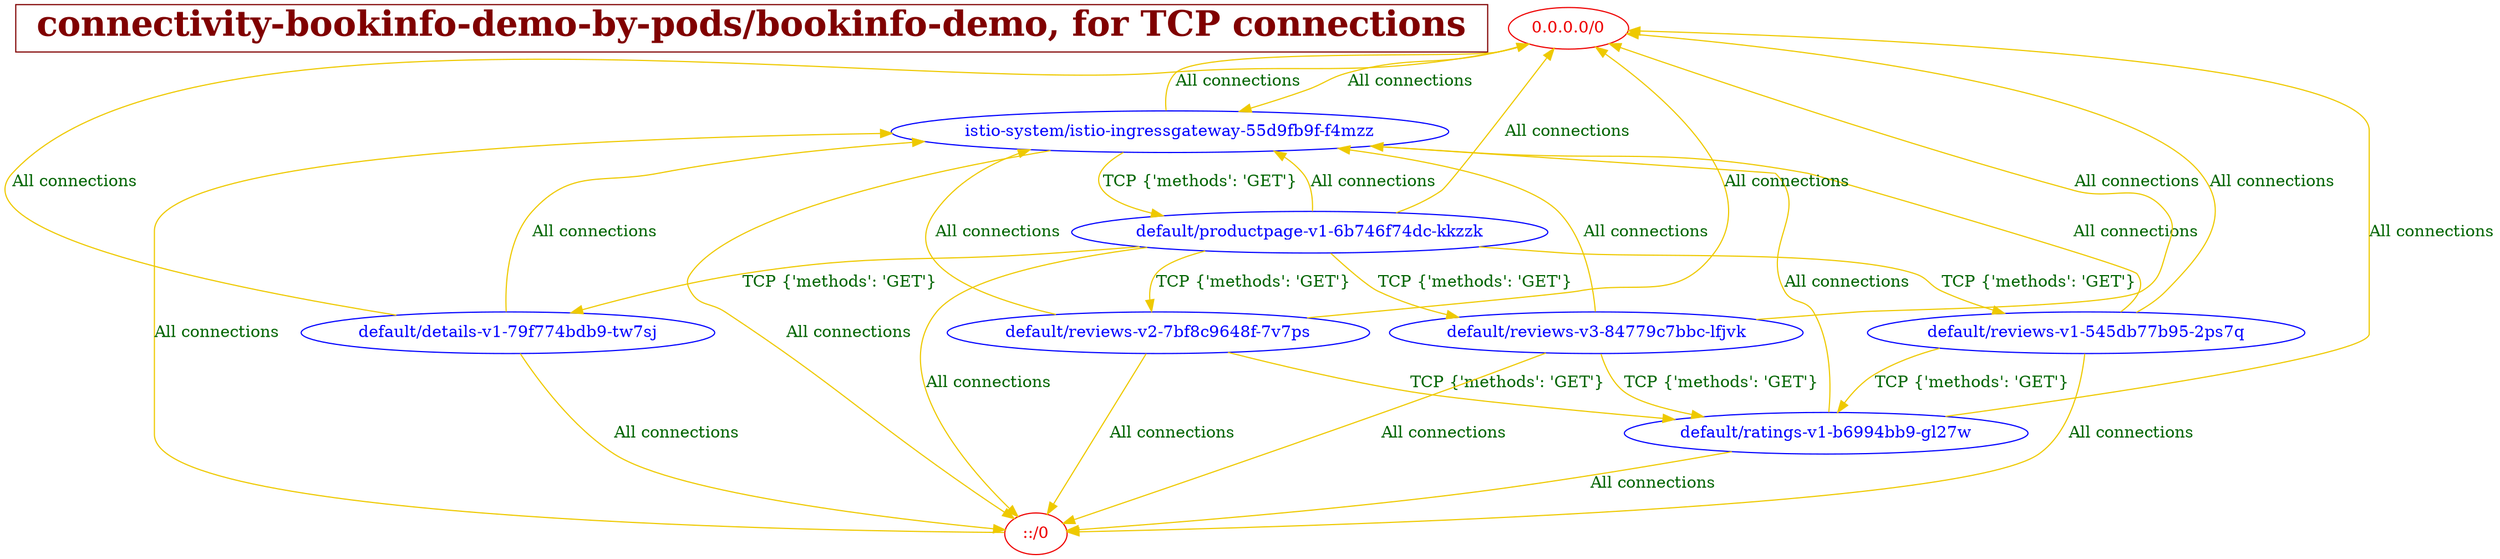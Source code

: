 // The Connectivity Graph of bookinfo-demo, for TCP connections
digraph {
	HEADER [shape="box" label=< <B>connectivity-bookinfo-demo-by-pods/bookinfo-demo, for TCP connections</B> > fontsize=30 color=webmaroon fontcolor=webmaroon];
	"0.0.0.0/0" [label="0.0.0.0/0" color="red2" fontcolor="red2"]
	"::/0" [label="::/0" color="red2" fontcolor="red2"]
	"default/details-v1-79f774bdb9-tw7sj" [label="default/details-v1-79f774bdb9-tw7sj" color="blue" fontcolor="blue"]
	"default/productpage-v1-6b746f74dc-kkzzk" [label="default/productpage-v1-6b746f74dc-kkzzk" color="blue" fontcolor="blue"]
	"default/ratings-v1-b6994bb9-gl27w" [label="default/ratings-v1-b6994bb9-gl27w" color="blue" fontcolor="blue"]
	"default/reviews-v1-545db77b95-2ps7q" [label="default/reviews-v1-545db77b95-2ps7q" color="blue" fontcolor="blue"]
	"default/reviews-v2-7bf8c9648f-7v7ps" [label="default/reviews-v2-7bf8c9648f-7v7ps" color="blue" fontcolor="blue"]
	"default/reviews-v3-84779c7bbc-lfjvk" [label="default/reviews-v3-84779c7bbc-lfjvk" color="blue" fontcolor="blue"]
	"istio-system/istio-ingressgateway-55d9fb9f-f4mzz" [label="istio-system/istio-ingressgateway-55d9fb9f-f4mzz" color="blue" fontcolor="blue"]
	"0.0.0.0/0" -> "istio-system/istio-ingressgateway-55d9fb9f-f4mzz" [label="All connections" color="gold2" fontcolor="darkgreen"]
	"::/0" -> "istio-system/istio-ingressgateway-55d9fb9f-f4mzz" [label="All connections" color="gold2" fontcolor="darkgreen"]
	"default/details-v1-79f774bdb9-tw7sj" -> "0.0.0.0/0" [label="All connections" color="gold2" fontcolor="darkgreen"]
	"default/details-v1-79f774bdb9-tw7sj" -> "::/0" [label="All connections" color="gold2" fontcolor="darkgreen"]
	"default/details-v1-79f774bdb9-tw7sj" -> "istio-system/istio-ingressgateway-55d9fb9f-f4mzz" [label="All connections" color="gold2" fontcolor="darkgreen"]
	"default/productpage-v1-6b746f74dc-kkzzk" -> "0.0.0.0/0" [label="All connections" color="gold2" fontcolor="darkgreen"]
	"default/productpage-v1-6b746f74dc-kkzzk" -> "::/0" [label="All connections" color="gold2" fontcolor="darkgreen"]
	"default/productpage-v1-6b746f74dc-kkzzk" -> "default/details-v1-79f774bdb9-tw7sj" [label="TCP {'methods': 'GET'}" color="gold2" fontcolor="darkgreen"]
	"default/productpage-v1-6b746f74dc-kkzzk" -> "default/reviews-v1-545db77b95-2ps7q" [label="TCP {'methods': 'GET'}" color="gold2" fontcolor="darkgreen"]
	"default/productpage-v1-6b746f74dc-kkzzk" -> "default/reviews-v2-7bf8c9648f-7v7ps" [label="TCP {'methods': 'GET'}" color="gold2" fontcolor="darkgreen"]
	"default/productpage-v1-6b746f74dc-kkzzk" -> "default/reviews-v3-84779c7bbc-lfjvk" [label="TCP {'methods': 'GET'}" color="gold2" fontcolor="darkgreen"]
	"default/productpage-v1-6b746f74dc-kkzzk" -> "istio-system/istio-ingressgateway-55d9fb9f-f4mzz" [label="All connections" color="gold2" fontcolor="darkgreen"]
	"default/ratings-v1-b6994bb9-gl27w" -> "0.0.0.0/0" [label="All connections" color="gold2" fontcolor="darkgreen"]
	"default/ratings-v1-b6994bb9-gl27w" -> "::/0" [label="All connections" color="gold2" fontcolor="darkgreen"]
	"default/ratings-v1-b6994bb9-gl27w" -> "istio-system/istio-ingressgateway-55d9fb9f-f4mzz" [label="All connections" color="gold2" fontcolor="darkgreen"]
	"default/reviews-v1-545db77b95-2ps7q" -> "0.0.0.0/0" [label="All connections" color="gold2" fontcolor="darkgreen"]
	"default/reviews-v1-545db77b95-2ps7q" -> "::/0" [label="All connections" color="gold2" fontcolor="darkgreen"]
	"default/reviews-v1-545db77b95-2ps7q" -> "default/ratings-v1-b6994bb9-gl27w" [label="TCP {'methods': 'GET'}" color="gold2" fontcolor="darkgreen"]
	"default/reviews-v1-545db77b95-2ps7q" -> "istio-system/istio-ingressgateway-55d9fb9f-f4mzz" [label="All connections" color="gold2" fontcolor="darkgreen"]
	"default/reviews-v2-7bf8c9648f-7v7ps" -> "0.0.0.0/0" [label="All connections" color="gold2" fontcolor="darkgreen"]
	"default/reviews-v2-7bf8c9648f-7v7ps" -> "::/0" [label="All connections" color="gold2" fontcolor="darkgreen"]
	"default/reviews-v2-7bf8c9648f-7v7ps" -> "default/ratings-v1-b6994bb9-gl27w" [label="TCP {'methods': 'GET'}" color="gold2" fontcolor="darkgreen"]
	"default/reviews-v2-7bf8c9648f-7v7ps" -> "istio-system/istio-ingressgateway-55d9fb9f-f4mzz" [label="All connections" color="gold2" fontcolor="darkgreen"]
	"default/reviews-v3-84779c7bbc-lfjvk" -> "0.0.0.0/0" [label="All connections" color="gold2" fontcolor="darkgreen"]
	"default/reviews-v3-84779c7bbc-lfjvk" -> "::/0" [label="All connections" color="gold2" fontcolor="darkgreen"]
	"default/reviews-v3-84779c7bbc-lfjvk" -> "default/ratings-v1-b6994bb9-gl27w" [label="TCP {'methods': 'GET'}" color="gold2" fontcolor="darkgreen"]
	"default/reviews-v3-84779c7bbc-lfjvk" -> "istio-system/istio-ingressgateway-55d9fb9f-f4mzz" [label="All connections" color="gold2" fontcolor="darkgreen"]
	"istio-system/istio-ingressgateway-55d9fb9f-f4mzz" -> "0.0.0.0/0" [label="All connections" color="gold2" fontcolor="darkgreen"]
	"istio-system/istio-ingressgateway-55d9fb9f-f4mzz" -> "::/0" [label="All connections" color="gold2" fontcolor="darkgreen"]
	"istio-system/istio-ingressgateway-55d9fb9f-f4mzz" -> "default/productpage-v1-6b746f74dc-kkzzk" [label="TCP {'methods': 'GET'}" color="gold2" fontcolor="darkgreen"]
}

// The Connectivity Graph of bookinfo-demo, for non-TCP connections
digraph {
	HEADER [shape="box" label=< <B>connectivity-bookinfo-demo-by-pods/bookinfo-demo, for non-TCP connections</B> > fontsize=30 color=webmaroon fontcolor=webmaroon];
	"0.0.0.0/0" [label="0.0.0.0/0" color="red2" fontcolor="red2"]
	"::/0" [label="::/0" color="red2" fontcolor="red2"]
	"default/details-v1-79f774bdb9-tw7sj" [label="default/details-v1-79f774bdb9-tw7sj" color="blue" fontcolor="blue"]
	"default/productpage-v1-6b746f74dc-kkzzk" [label="default/productpage-v1-6b746f74dc-kkzzk" color="blue" fontcolor="blue"]
	"default/ratings-v1-b6994bb9-gl27w" [label="default/ratings-v1-b6994bb9-gl27w" color="blue" fontcolor="blue"]
	"default/reviews-v1-545db77b95-2ps7q" [label="default/reviews-v1-545db77b95-2ps7q" color="blue" fontcolor="blue"]
	"default/reviews-v2-7bf8c9648f-7v7ps" [label="default/reviews-v2-7bf8c9648f-7v7ps" color="blue" fontcolor="blue"]
	"default/reviews-v3-84779c7bbc-lfjvk" [label="default/reviews-v3-84779c7bbc-lfjvk" color="blue" fontcolor="blue"]
	"istio-system/istio-ingressgateway-55d9fb9f-f4mzz" [label="istio-system/istio-ingressgateway-55d9fb9f-f4mzz" color="blue" fontcolor="blue"]
	"0.0.0.0/0" -> "default/details-v1-79f774bdb9-tw7sj" [label="All connections" color="gold2" fontcolor="darkgreen"]
	"0.0.0.0/0" -> "default/productpage-v1-6b746f74dc-kkzzk" [label="All connections" color="gold2" fontcolor="darkgreen"]
	"0.0.0.0/0" -> "default/ratings-v1-b6994bb9-gl27w" [label="All connections" color="gold2" fontcolor="darkgreen"]
	"0.0.0.0/0" -> "default/reviews-v1-545db77b95-2ps7q" [label="All connections" color="gold2" fontcolor="darkgreen"]
	"0.0.0.0/0" -> "default/reviews-v2-7bf8c9648f-7v7ps" [label="All connections" color="gold2" fontcolor="darkgreen"]
	"0.0.0.0/0" -> "default/reviews-v3-84779c7bbc-lfjvk" [label="All connections" color="gold2" fontcolor="darkgreen"]
	"0.0.0.0/0" -> "istio-system/istio-ingressgateway-55d9fb9f-f4mzz" [label="All connections" color="gold2" fontcolor="darkgreen"]
	"::/0" -> "default/details-v1-79f774bdb9-tw7sj" [label="All connections" color="gold2" fontcolor="darkgreen"]
	"::/0" -> "default/productpage-v1-6b746f74dc-kkzzk" [label="All connections" color="gold2" fontcolor="darkgreen"]
	"::/0" -> "default/ratings-v1-b6994bb9-gl27w" [label="All connections" color="gold2" fontcolor="darkgreen"]
	"::/0" -> "default/reviews-v1-545db77b95-2ps7q" [label="All connections" color="gold2" fontcolor="darkgreen"]
	"::/0" -> "default/reviews-v2-7bf8c9648f-7v7ps" [label="All connections" color="gold2" fontcolor="darkgreen"]
	"::/0" -> "default/reviews-v3-84779c7bbc-lfjvk" [label="All connections" color="gold2" fontcolor="darkgreen"]
	"::/0" -> "istio-system/istio-ingressgateway-55d9fb9f-f4mzz" [label="All connections" color="gold2" fontcolor="darkgreen"]
	"default/details-v1-79f774bdb9-tw7sj" -> "0.0.0.0/0" [label="All connections" color="gold2" fontcolor="darkgreen"]
	"default/details-v1-79f774bdb9-tw7sj" -> "::/0" [label="All connections" color="gold2" fontcolor="darkgreen"]
	"default/details-v1-79f774bdb9-tw7sj" -> "default/productpage-v1-6b746f74dc-kkzzk" [label="All connections" color="gold2" fontcolor="darkgreen"]
	"default/details-v1-79f774bdb9-tw7sj" -> "default/ratings-v1-b6994bb9-gl27w" [label="All connections" color="gold2" fontcolor="darkgreen"]
	"default/details-v1-79f774bdb9-tw7sj" -> "default/reviews-v1-545db77b95-2ps7q" [label="All connections" color="gold2" fontcolor="darkgreen"]
	"default/details-v1-79f774bdb9-tw7sj" -> "default/reviews-v2-7bf8c9648f-7v7ps" [label="All connections" color="gold2" fontcolor="darkgreen"]
	"default/details-v1-79f774bdb9-tw7sj" -> "default/reviews-v3-84779c7bbc-lfjvk" [label="All connections" color="gold2" fontcolor="darkgreen"]
	"default/details-v1-79f774bdb9-tw7sj" -> "istio-system/istio-ingressgateway-55d9fb9f-f4mzz" [label="All connections" color="gold2" fontcolor="darkgreen"]
	"default/productpage-v1-6b746f74dc-kkzzk" -> "0.0.0.0/0" [label="All connections" color="gold2" fontcolor="darkgreen"]
	"default/productpage-v1-6b746f74dc-kkzzk" -> "::/0" [label="All connections" color="gold2" fontcolor="darkgreen"]
	"default/productpage-v1-6b746f74dc-kkzzk" -> "default/details-v1-79f774bdb9-tw7sj" [label="All connections" color="gold2" fontcolor="darkgreen"]
	"default/productpage-v1-6b746f74dc-kkzzk" -> "default/ratings-v1-b6994bb9-gl27w" [label="All connections" color="gold2" fontcolor="darkgreen"]
	"default/productpage-v1-6b746f74dc-kkzzk" -> "default/reviews-v1-545db77b95-2ps7q" [label="All connections" color="gold2" fontcolor="darkgreen"]
	"default/productpage-v1-6b746f74dc-kkzzk" -> "default/reviews-v2-7bf8c9648f-7v7ps" [label="All connections" color="gold2" fontcolor="darkgreen"]
	"default/productpage-v1-6b746f74dc-kkzzk" -> "default/reviews-v3-84779c7bbc-lfjvk" [label="All connections" color="gold2" fontcolor="darkgreen"]
	"default/productpage-v1-6b746f74dc-kkzzk" -> "istio-system/istio-ingressgateway-55d9fb9f-f4mzz" [label="All connections" color="gold2" fontcolor="darkgreen"]
	"default/ratings-v1-b6994bb9-gl27w" -> "0.0.0.0/0" [label="All connections" color="gold2" fontcolor="darkgreen"]
	"default/ratings-v1-b6994bb9-gl27w" -> "::/0" [label="All connections" color="gold2" fontcolor="darkgreen"]
	"default/ratings-v1-b6994bb9-gl27w" -> "default/details-v1-79f774bdb9-tw7sj" [label="All connections" color="gold2" fontcolor="darkgreen"]
	"default/ratings-v1-b6994bb9-gl27w" -> "default/productpage-v1-6b746f74dc-kkzzk" [label="All connections" color="gold2" fontcolor="darkgreen"]
	"default/ratings-v1-b6994bb9-gl27w" -> "default/reviews-v1-545db77b95-2ps7q" [label="All connections" color="gold2" fontcolor="darkgreen"]
	"default/ratings-v1-b6994bb9-gl27w" -> "default/reviews-v2-7bf8c9648f-7v7ps" [label="All connections" color="gold2" fontcolor="darkgreen"]
	"default/ratings-v1-b6994bb9-gl27w" -> "default/reviews-v3-84779c7bbc-lfjvk" [label="All connections" color="gold2" fontcolor="darkgreen"]
	"default/ratings-v1-b6994bb9-gl27w" -> "istio-system/istio-ingressgateway-55d9fb9f-f4mzz" [label="All connections" color="gold2" fontcolor="darkgreen"]
	"default/reviews-v1-545db77b95-2ps7q" -> "0.0.0.0/0" [label="All connections" color="gold2" fontcolor="darkgreen"]
	"default/reviews-v1-545db77b95-2ps7q" -> "::/0" [label="All connections" color="gold2" fontcolor="darkgreen"]
	"default/reviews-v1-545db77b95-2ps7q" -> "default/details-v1-79f774bdb9-tw7sj" [label="All connections" color="gold2" fontcolor="darkgreen"]
	"default/reviews-v1-545db77b95-2ps7q" -> "default/productpage-v1-6b746f74dc-kkzzk" [label="All connections" color="gold2" fontcolor="darkgreen"]
	"default/reviews-v1-545db77b95-2ps7q" -> "default/ratings-v1-b6994bb9-gl27w" [label="All connections" color="gold2" fontcolor="darkgreen"]
	"default/reviews-v1-545db77b95-2ps7q" -> "default/reviews-v2-7bf8c9648f-7v7ps" [label="All connections" color="gold2" fontcolor="darkgreen"]
	"default/reviews-v1-545db77b95-2ps7q" -> "default/reviews-v3-84779c7bbc-lfjvk" [label="All connections" color="gold2" fontcolor="darkgreen"]
	"default/reviews-v1-545db77b95-2ps7q" -> "istio-system/istio-ingressgateway-55d9fb9f-f4mzz" [label="All connections" color="gold2" fontcolor="darkgreen"]
	"default/reviews-v2-7bf8c9648f-7v7ps" -> "0.0.0.0/0" [label="All connections" color="gold2" fontcolor="darkgreen"]
	"default/reviews-v2-7bf8c9648f-7v7ps" -> "::/0" [label="All connections" color="gold2" fontcolor="darkgreen"]
	"default/reviews-v2-7bf8c9648f-7v7ps" -> "default/details-v1-79f774bdb9-tw7sj" [label="All connections" color="gold2" fontcolor="darkgreen"]
	"default/reviews-v2-7bf8c9648f-7v7ps" -> "default/productpage-v1-6b746f74dc-kkzzk" [label="All connections" color="gold2" fontcolor="darkgreen"]
	"default/reviews-v2-7bf8c9648f-7v7ps" -> "default/ratings-v1-b6994bb9-gl27w" [label="All connections" color="gold2" fontcolor="darkgreen"]
	"default/reviews-v2-7bf8c9648f-7v7ps" -> "default/reviews-v1-545db77b95-2ps7q" [label="All connections" color="gold2" fontcolor="darkgreen"]
	"default/reviews-v2-7bf8c9648f-7v7ps" -> "default/reviews-v3-84779c7bbc-lfjvk" [label="All connections" color="gold2" fontcolor="darkgreen"]
	"default/reviews-v2-7bf8c9648f-7v7ps" -> "istio-system/istio-ingressgateway-55d9fb9f-f4mzz" [label="All connections" color="gold2" fontcolor="darkgreen"]
	"default/reviews-v3-84779c7bbc-lfjvk" -> "0.0.0.0/0" [label="All connections" color="gold2" fontcolor="darkgreen"]
	"default/reviews-v3-84779c7bbc-lfjvk" -> "::/0" [label="All connections" color="gold2" fontcolor="darkgreen"]
	"default/reviews-v3-84779c7bbc-lfjvk" -> "default/details-v1-79f774bdb9-tw7sj" [label="All connections" color="gold2" fontcolor="darkgreen"]
	"default/reviews-v3-84779c7bbc-lfjvk" -> "default/productpage-v1-6b746f74dc-kkzzk" [label="All connections" color="gold2" fontcolor="darkgreen"]
	"default/reviews-v3-84779c7bbc-lfjvk" -> "default/ratings-v1-b6994bb9-gl27w" [label="All connections" color="gold2" fontcolor="darkgreen"]
	"default/reviews-v3-84779c7bbc-lfjvk" -> "default/reviews-v1-545db77b95-2ps7q" [label="All connections" color="gold2" fontcolor="darkgreen"]
	"default/reviews-v3-84779c7bbc-lfjvk" -> "default/reviews-v2-7bf8c9648f-7v7ps" [label="All connections" color="gold2" fontcolor="darkgreen"]
	"default/reviews-v3-84779c7bbc-lfjvk" -> "istio-system/istio-ingressgateway-55d9fb9f-f4mzz" [label="All connections" color="gold2" fontcolor="darkgreen"]
	"istio-system/istio-ingressgateway-55d9fb9f-f4mzz" -> "0.0.0.0/0" [label="All connections" color="gold2" fontcolor="darkgreen"]
	"istio-system/istio-ingressgateway-55d9fb9f-f4mzz" -> "::/0" [label="All connections" color="gold2" fontcolor="darkgreen"]
	"istio-system/istio-ingressgateway-55d9fb9f-f4mzz" -> "default/details-v1-79f774bdb9-tw7sj" [label="All connections" color="gold2" fontcolor="darkgreen"]
	"istio-system/istio-ingressgateway-55d9fb9f-f4mzz" -> "default/productpage-v1-6b746f74dc-kkzzk" [label="All connections" color="gold2" fontcolor="darkgreen"]
	"istio-system/istio-ingressgateway-55d9fb9f-f4mzz" -> "default/ratings-v1-b6994bb9-gl27w" [label="All connections" color="gold2" fontcolor="darkgreen"]
	"istio-system/istio-ingressgateway-55d9fb9f-f4mzz" -> "default/reviews-v1-545db77b95-2ps7q" [label="All connections" color="gold2" fontcolor="darkgreen"]
	"istio-system/istio-ingressgateway-55d9fb9f-f4mzz" -> "default/reviews-v2-7bf8c9648f-7v7ps" [label="All connections" color="gold2" fontcolor="darkgreen"]
	"istio-system/istio-ingressgateway-55d9fb9f-f4mzz" -> "default/reviews-v3-84779c7bbc-lfjvk" [label="All connections" color="gold2" fontcolor="darkgreen"]
}

